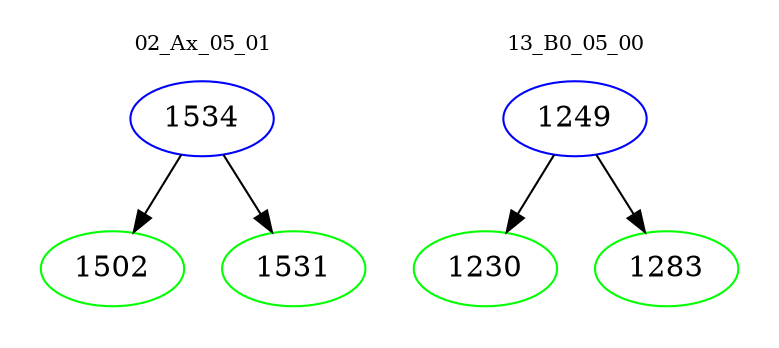 digraph{
subgraph cluster_0 {
color = white
label = "02_Ax_05_01";
fontsize=10;
T0_1534 [label="1534", color="blue"]
T0_1534 -> T0_1502 [color="black"]
T0_1502 [label="1502", color="green"]
T0_1534 -> T0_1531 [color="black"]
T0_1531 [label="1531", color="green"]
}
subgraph cluster_1 {
color = white
label = "13_B0_05_00";
fontsize=10;
T1_1249 [label="1249", color="blue"]
T1_1249 -> T1_1230 [color="black"]
T1_1230 [label="1230", color="green"]
T1_1249 -> T1_1283 [color="black"]
T1_1283 [label="1283", color="green"]
}
}
